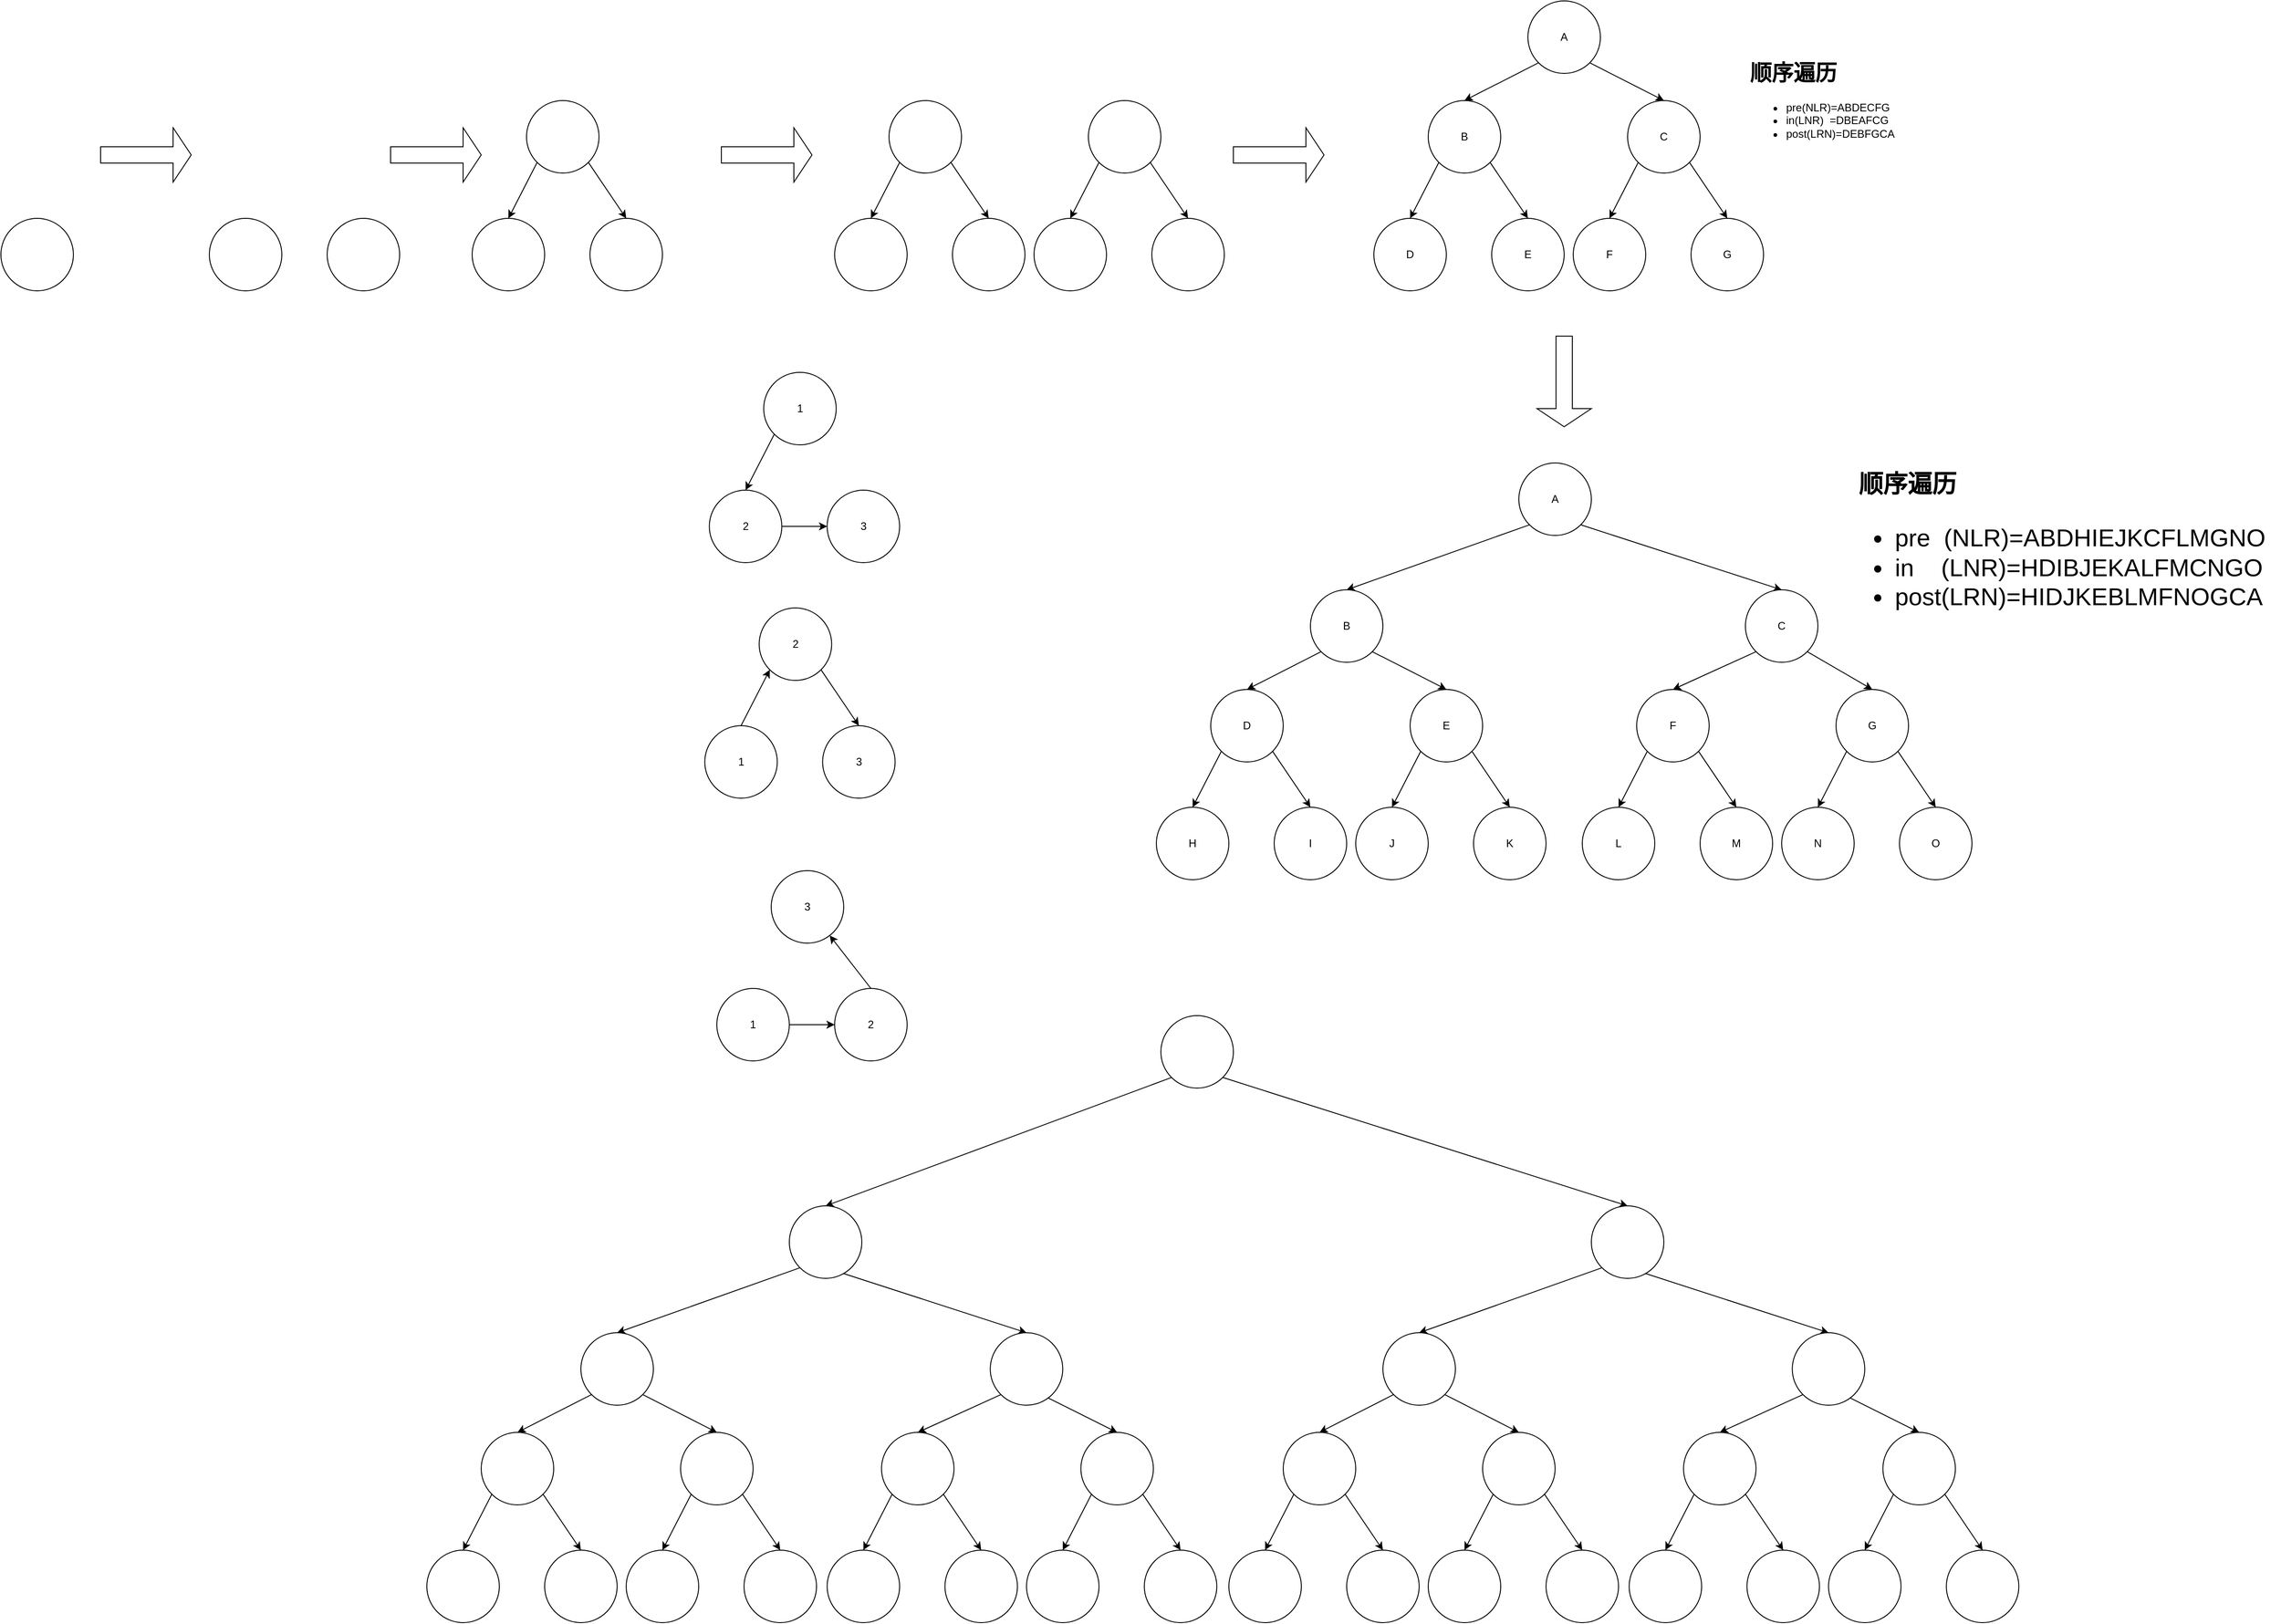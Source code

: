 <mxfile>
    <diagram id="u-33Mlr_SrML2mxrqLHq" name="Page-1">
        <mxGraphModel dx="3475" dy="856" grid="1" gridSize="10" guides="1" tooltips="1" connect="1" arrows="1" fold="1" page="1" pageScale="1" pageWidth="850" pageHeight="1100" math="0" shadow="0">
            <root>
                <mxCell id="0"/>
                <mxCell id="1" parent="0"/>
                <mxCell id="137" style="edgeStyle=none;html=1;exitX=0;exitY=1;exitDx=0;exitDy=0;entryX=0.5;entryY=0;entryDx=0;entryDy=0;endArrow=classic;endFill=1;" parent="1" source="139" target="140" edge="1">
                    <mxGeometry relative="1" as="geometry"/>
                </mxCell>
                <mxCell id="138" style="edgeStyle=none;html=1;exitX=1;exitY=1;exitDx=0;exitDy=0;entryX=0.5;entryY=0;entryDx=0;entryDy=0;endArrow=classic;endFill=1;" parent="1" source="139" target="141" edge="1">
                    <mxGeometry relative="1" as="geometry"/>
                </mxCell>
                <mxCell id="139" value="A" style="ellipse;whiteSpace=wrap;html=1;aspect=fixed;" parent="1" vertex="1">
                    <mxGeometry x="355" y="580" width="80" height="80" as="geometry"/>
                </mxCell>
                <mxCell id="147" style="edgeStyle=none;html=1;exitX=1;exitY=1;exitDx=0;exitDy=0;entryX=0.5;entryY=0;entryDx=0;entryDy=0;endArrow=classic;endFill=1;" parent="1" source="140" target="144" edge="1">
                    <mxGeometry relative="1" as="geometry"/>
                </mxCell>
                <mxCell id="153" style="edgeStyle=none;html=1;exitX=0;exitY=1;exitDx=0;exitDy=0;entryX=0.5;entryY=0;entryDx=0;entryDy=0;endArrow=classic;endFill=1;" parent="1" source="140" target="150" edge="1">
                    <mxGeometry relative="1" as="geometry"/>
                </mxCell>
                <mxCell id="140" value="B" style="ellipse;whiteSpace=wrap;html=1;aspect=fixed;" parent="1" vertex="1">
                    <mxGeometry x="125" y="720" width="80" height="80" as="geometry"/>
                </mxCell>
                <mxCell id="164" style="edgeStyle=none;html=1;exitX=0;exitY=1;exitDx=0;exitDy=0;entryX=0.5;entryY=0;entryDx=0;entryDy=0;endArrow=classic;endFill=1;" parent="1" source="141" target="161" edge="1">
                    <mxGeometry relative="1" as="geometry"/>
                </mxCell>
                <mxCell id="165" style="edgeStyle=none;html=1;exitX=1;exitY=1;exitDx=0;exitDy=0;entryX=0.5;entryY=0;entryDx=0;entryDy=0;endArrow=classic;endFill=1;" parent="1" source="141" target="156" edge="1">
                    <mxGeometry relative="1" as="geometry"/>
                </mxCell>
                <mxCell id="141" value="C" style="ellipse;whiteSpace=wrap;html=1;aspect=fixed;" parent="1" vertex="1">
                    <mxGeometry x="605" y="720" width="80" height="80" as="geometry"/>
                </mxCell>
                <mxCell id="142" style="edgeStyle=none;html=1;exitX=0;exitY=1;exitDx=0;exitDy=0;entryX=0.5;entryY=0;entryDx=0;entryDy=0;endArrow=classic;endFill=1;" parent="1" source="144" target="145" edge="1">
                    <mxGeometry relative="1" as="geometry"/>
                </mxCell>
                <mxCell id="143" style="edgeStyle=none;html=1;exitX=1;exitY=1;exitDx=0;exitDy=0;entryX=0.5;entryY=0;entryDx=0;entryDy=0;endArrow=classic;endFill=1;" parent="1" source="144" target="146" edge="1">
                    <mxGeometry relative="1" as="geometry"/>
                </mxCell>
                <mxCell id="144" value="E" style="ellipse;whiteSpace=wrap;html=1;aspect=fixed;" parent="1" vertex="1">
                    <mxGeometry x="235" y="830" width="80" height="80" as="geometry"/>
                </mxCell>
                <mxCell id="145" value="J" style="ellipse;whiteSpace=wrap;html=1;aspect=fixed;" parent="1" vertex="1">
                    <mxGeometry x="175" y="960" width="80" height="80" as="geometry"/>
                </mxCell>
                <mxCell id="146" value="K" style="ellipse;whiteSpace=wrap;html=1;aspect=fixed;" parent="1" vertex="1">
                    <mxGeometry x="305" y="960" width="80" height="80" as="geometry"/>
                </mxCell>
                <mxCell id="148" style="edgeStyle=none;html=1;exitX=0;exitY=1;exitDx=0;exitDy=0;entryX=0.5;entryY=0;entryDx=0;entryDy=0;endArrow=classic;endFill=1;" parent="1" source="150" target="151" edge="1">
                    <mxGeometry relative="1" as="geometry"/>
                </mxCell>
                <mxCell id="149" style="edgeStyle=none;html=1;exitX=1;exitY=1;exitDx=0;exitDy=0;entryX=0.5;entryY=0;entryDx=0;entryDy=0;endArrow=classic;endFill=1;" parent="1" source="150" target="152" edge="1">
                    <mxGeometry relative="1" as="geometry"/>
                </mxCell>
                <mxCell id="150" value="D" style="ellipse;whiteSpace=wrap;html=1;aspect=fixed;" parent="1" vertex="1">
                    <mxGeometry x="15" y="830" width="80" height="80" as="geometry"/>
                </mxCell>
                <mxCell id="151" value="H" style="ellipse;whiteSpace=wrap;html=1;aspect=fixed;" parent="1" vertex="1">
                    <mxGeometry x="-45" y="960" width="80" height="80" as="geometry"/>
                </mxCell>
                <mxCell id="152" value="I" style="ellipse;whiteSpace=wrap;html=1;aspect=fixed;" parent="1" vertex="1">
                    <mxGeometry x="85" y="960" width="80" height="80" as="geometry"/>
                </mxCell>
                <mxCell id="154" style="edgeStyle=none;html=1;exitX=0;exitY=1;exitDx=0;exitDy=0;entryX=0.5;entryY=0;entryDx=0;entryDy=0;endArrow=classic;endFill=1;" parent="1" source="156" target="157" edge="1">
                    <mxGeometry relative="1" as="geometry"/>
                </mxCell>
                <mxCell id="155" style="edgeStyle=none;html=1;exitX=1;exitY=1;exitDx=0;exitDy=0;entryX=0.5;entryY=0;entryDx=0;entryDy=0;endArrow=classic;endFill=1;" parent="1" source="156" target="158" edge="1">
                    <mxGeometry relative="1" as="geometry"/>
                </mxCell>
                <mxCell id="156" value="G" style="ellipse;whiteSpace=wrap;html=1;aspect=fixed;" parent="1" vertex="1">
                    <mxGeometry x="705" y="830" width="80" height="80" as="geometry"/>
                </mxCell>
                <mxCell id="157" value="N" style="ellipse;whiteSpace=wrap;html=1;aspect=fixed;" parent="1" vertex="1">
                    <mxGeometry x="645" y="960" width="80" height="80" as="geometry"/>
                </mxCell>
                <mxCell id="158" value="O" style="ellipse;whiteSpace=wrap;html=1;aspect=fixed;" parent="1" vertex="1">
                    <mxGeometry x="775" y="960" width="80" height="80" as="geometry"/>
                </mxCell>
                <mxCell id="159" style="edgeStyle=none;html=1;exitX=0;exitY=1;exitDx=0;exitDy=0;entryX=0.5;entryY=0;entryDx=0;entryDy=0;endArrow=classic;endFill=1;" parent="1" source="161" target="162" edge="1">
                    <mxGeometry relative="1" as="geometry"/>
                </mxCell>
                <mxCell id="160" style="edgeStyle=none;html=1;exitX=1;exitY=1;exitDx=0;exitDy=0;entryX=0.5;entryY=0;entryDx=0;entryDy=0;endArrow=classic;endFill=1;" parent="1" source="161" target="163" edge="1">
                    <mxGeometry relative="1" as="geometry"/>
                </mxCell>
                <mxCell id="161" value="F" style="ellipse;whiteSpace=wrap;html=1;aspect=fixed;" parent="1" vertex="1">
                    <mxGeometry x="485" y="830" width="80" height="80" as="geometry"/>
                </mxCell>
                <mxCell id="162" value="L" style="ellipse;whiteSpace=wrap;html=1;aspect=fixed;" parent="1" vertex="1">
                    <mxGeometry x="425" y="960" width="80" height="80" as="geometry"/>
                </mxCell>
                <mxCell id="163" value="M" style="ellipse;whiteSpace=wrap;html=1;aspect=fixed;" parent="1" vertex="1">
                    <mxGeometry x="555" y="960" width="80" height="80" as="geometry"/>
                </mxCell>
                <mxCell id="190" style="edgeStyle=none;html=1;exitX=0;exitY=1;exitDx=0;exitDy=0;entryX=0.5;entryY=0;entryDx=0;entryDy=0;endArrow=classic;endFill=1;" parent="1" source="192" target="193" edge="1">
                    <mxGeometry relative="1" as="geometry"/>
                </mxCell>
                <mxCell id="191" style="edgeStyle=none;html=1;exitX=1;exitY=1;exitDx=0;exitDy=0;entryX=0.5;entryY=0;entryDx=0;entryDy=0;endArrow=classic;endFill=1;" parent="1" source="192" target="194" edge="1">
                    <mxGeometry relative="1" as="geometry"/>
                </mxCell>
                <mxCell id="192" value="" style="ellipse;whiteSpace=wrap;html=1;aspect=fixed;" parent="1" vertex="1">
                    <mxGeometry x="-120" y="180" width="80" height="80" as="geometry"/>
                </mxCell>
                <mxCell id="193" value="" style="ellipse;whiteSpace=wrap;html=1;aspect=fixed;" parent="1" vertex="1">
                    <mxGeometry x="-180" y="310" width="80" height="80" as="geometry"/>
                </mxCell>
                <mxCell id="194" value="" style="ellipse;whiteSpace=wrap;html=1;aspect=fixed;" parent="1" vertex="1">
                    <mxGeometry x="-50" y="310" width="80" height="80" as="geometry"/>
                </mxCell>
                <mxCell id="195" style="edgeStyle=none;html=1;exitX=0;exitY=1;exitDx=0;exitDy=0;entryX=0.5;entryY=0;entryDx=0;entryDy=0;endArrow=classic;endFill=1;" parent="1" source="197" target="198" edge="1">
                    <mxGeometry relative="1" as="geometry"/>
                </mxCell>
                <mxCell id="196" style="edgeStyle=none;html=1;exitX=1;exitY=1;exitDx=0;exitDy=0;entryX=0.5;entryY=0;entryDx=0;entryDy=0;endArrow=classic;endFill=1;" parent="1" source="197" target="199" edge="1">
                    <mxGeometry relative="1" as="geometry"/>
                </mxCell>
                <mxCell id="197" value="" style="ellipse;whiteSpace=wrap;html=1;aspect=fixed;" parent="1" vertex="1">
                    <mxGeometry x="-340" y="180" width="80" height="80" as="geometry"/>
                </mxCell>
                <mxCell id="198" value="" style="ellipse;whiteSpace=wrap;html=1;aspect=fixed;" parent="1" vertex="1">
                    <mxGeometry x="-400" y="310" width="80" height="80" as="geometry"/>
                </mxCell>
                <mxCell id="199" value="" style="ellipse;whiteSpace=wrap;html=1;aspect=fixed;" parent="1" vertex="1">
                    <mxGeometry x="-270" y="310" width="80" height="80" as="geometry"/>
                </mxCell>
                <mxCell id="210" style="edgeStyle=none;html=1;exitX=0;exitY=1;exitDx=0;exitDy=0;entryX=0.5;entryY=0;entryDx=0;entryDy=0;endArrow=classic;endFill=1;" parent="1" source="212" target="213" edge="1">
                    <mxGeometry relative="1" as="geometry"/>
                </mxCell>
                <mxCell id="211" style="edgeStyle=none;html=1;exitX=1;exitY=1;exitDx=0;exitDy=0;entryX=0.5;entryY=0;entryDx=0;entryDy=0;endArrow=classic;endFill=1;" parent="1" source="212" target="214" edge="1">
                    <mxGeometry relative="1" as="geometry"/>
                </mxCell>
                <mxCell id="212" value="C" style="ellipse;whiteSpace=wrap;html=1;aspect=fixed;" parent="1" vertex="1">
                    <mxGeometry x="475" y="180" width="80" height="80" as="geometry"/>
                </mxCell>
                <mxCell id="213" value="F" style="ellipse;whiteSpace=wrap;html=1;aspect=fixed;" parent="1" vertex="1">
                    <mxGeometry x="415" y="310" width="80" height="80" as="geometry"/>
                </mxCell>
                <mxCell id="214" value="G" style="ellipse;whiteSpace=wrap;html=1;aspect=fixed;" parent="1" vertex="1">
                    <mxGeometry x="545" y="310" width="80" height="80" as="geometry"/>
                </mxCell>
                <mxCell id="215" style="edgeStyle=none;html=1;exitX=0;exitY=1;exitDx=0;exitDy=0;entryX=0.5;entryY=0;entryDx=0;entryDy=0;endArrow=classic;endFill=1;" parent="1" source="217" target="218" edge="1">
                    <mxGeometry relative="1" as="geometry"/>
                </mxCell>
                <mxCell id="216" style="edgeStyle=none;html=1;exitX=1;exitY=1;exitDx=0;exitDy=0;entryX=0.5;entryY=0;entryDx=0;entryDy=0;endArrow=classic;endFill=1;" parent="1" source="217" target="219" edge="1">
                    <mxGeometry relative="1" as="geometry"/>
                </mxCell>
                <mxCell id="217" value="B" style="ellipse;whiteSpace=wrap;html=1;aspect=fixed;" parent="1" vertex="1">
                    <mxGeometry x="255" y="180" width="80" height="80" as="geometry"/>
                </mxCell>
                <mxCell id="218" value="D" style="ellipse;whiteSpace=wrap;html=1;aspect=fixed;" parent="1" vertex="1">
                    <mxGeometry x="195" y="310" width="80" height="80" as="geometry"/>
                </mxCell>
                <mxCell id="219" value="E" style="ellipse;whiteSpace=wrap;html=1;aspect=fixed;" parent="1" vertex="1">
                    <mxGeometry x="325" y="310" width="80" height="80" as="geometry"/>
                </mxCell>
                <mxCell id="220" style="edgeStyle=none;html=1;exitX=0;exitY=1;exitDx=0;exitDy=0;entryX=0.5;entryY=0;entryDx=0;entryDy=0;endArrow=classic;endFill=1;" parent="1" source="222" target="217" edge="1">
                    <mxGeometry relative="1" as="geometry"/>
                </mxCell>
                <mxCell id="221" style="edgeStyle=none;html=1;exitX=1;exitY=1;exitDx=0;exitDy=0;entryX=0.5;entryY=0;entryDx=0;entryDy=0;endArrow=classic;endFill=1;" parent="1" source="222" target="212" edge="1">
                    <mxGeometry relative="1" as="geometry"/>
                </mxCell>
                <mxCell id="222" value="A" style="ellipse;whiteSpace=wrap;html=1;aspect=fixed;" parent="1" vertex="1">
                    <mxGeometry x="365" y="70" width="80" height="80" as="geometry"/>
                </mxCell>
                <mxCell id="224" value="" style="shape=singleArrow;whiteSpace=wrap;html=1;" parent="1" vertex="1">
                    <mxGeometry x="40" y="210" width="100" height="60" as="geometry"/>
                </mxCell>
                <mxCell id="225" style="edgeStyle=none;html=1;exitX=0;exitY=1;exitDx=0;exitDy=0;entryX=0.5;entryY=0;entryDx=0;entryDy=0;endArrow=classic;endFill=1;" parent="1" source="227" target="228" edge="1">
                    <mxGeometry relative="1" as="geometry"/>
                </mxCell>
                <mxCell id="226" style="edgeStyle=none;html=1;exitX=1;exitY=1;exitDx=0;exitDy=0;entryX=0.5;entryY=0;entryDx=0;entryDy=0;endArrow=classic;endFill=1;" parent="1" source="227" target="229" edge="1">
                    <mxGeometry relative="1" as="geometry"/>
                </mxCell>
                <mxCell id="227" value="" style="ellipse;whiteSpace=wrap;html=1;aspect=fixed;" parent="1" vertex="1">
                    <mxGeometry x="-740" y="180" width="80" height="80" as="geometry"/>
                </mxCell>
                <mxCell id="228" value="" style="ellipse;whiteSpace=wrap;html=1;aspect=fixed;" parent="1" vertex="1">
                    <mxGeometry x="-800" y="310" width="80" height="80" as="geometry"/>
                </mxCell>
                <mxCell id="229" value="" style="ellipse;whiteSpace=wrap;html=1;aspect=fixed;" parent="1" vertex="1">
                    <mxGeometry x="-670" y="310" width="80" height="80" as="geometry"/>
                </mxCell>
                <mxCell id="230" value="" style="shape=singleArrow;whiteSpace=wrap;html=1;" parent="1" vertex="1">
                    <mxGeometry x="-525" y="210" width="100" height="60" as="geometry"/>
                </mxCell>
                <mxCell id="231" value="" style="ellipse;whiteSpace=wrap;html=1;aspect=fixed;" parent="1" vertex="1">
                    <mxGeometry x="-1090" y="310" width="80" height="80" as="geometry"/>
                </mxCell>
                <mxCell id="232" value="" style="ellipse;whiteSpace=wrap;html=1;aspect=fixed;" parent="1" vertex="1">
                    <mxGeometry x="-960" y="310" width="80" height="80" as="geometry"/>
                </mxCell>
                <mxCell id="233" value="" style="shape=singleArrow;whiteSpace=wrap;html=1;" parent="1" vertex="1">
                    <mxGeometry x="-890" y="210" width="100" height="60" as="geometry"/>
                </mxCell>
                <mxCell id="234" value="" style="shape=singleArrow;direction=south;whiteSpace=wrap;html=1;" parent="1" vertex="1">
                    <mxGeometry x="375" y="440" width="60" height="100" as="geometry"/>
                </mxCell>
                <mxCell id="266" style="edgeStyle=none;html=1;exitX=0;exitY=1;exitDx=0;exitDy=0;entryX=0.5;entryY=0;entryDx=0;entryDy=0;endArrow=classic;endFill=1;" parent="1" source="268" target="271" edge="1">
                    <mxGeometry relative="1" as="geometry"/>
                </mxCell>
                <mxCell id="267" style="edgeStyle=none;html=1;exitX=1;exitY=1;exitDx=0;exitDy=0;entryX=0.5;entryY=0;entryDx=0;entryDy=0;endArrow=classic;endFill=1;" parent="1" target="274" edge="1">
                    <mxGeometry relative="1" as="geometry">
                        <mxPoint x="475.004" y="1468.284" as="sourcePoint"/>
                    </mxGeometry>
                </mxCell>
                <mxCell id="268" value="" style="ellipse;whiteSpace=wrap;html=1;aspect=fixed;" parent="1" vertex="1">
                    <mxGeometry x="435" y="1400" width="80" height="80" as="geometry"/>
                </mxCell>
                <mxCell id="269" style="edgeStyle=none;html=1;exitX=1;exitY=1;exitDx=0;exitDy=0;entryX=0.5;entryY=0;entryDx=0;entryDy=0;endArrow=classic;endFill=1;" parent="1" source="271" target="277" edge="1">
                    <mxGeometry relative="1" as="geometry"/>
                </mxCell>
                <mxCell id="270" style="edgeStyle=none;html=1;exitX=0;exitY=1;exitDx=0;exitDy=0;entryX=0.5;entryY=0;entryDx=0;entryDy=0;endArrow=classic;endFill=1;" parent="1" source="271" target="282" edge="1">
                    <mxGeometry relative="1" as="geometry"/>
                </mxCell>
                <mxCell id="271" value="" style="ellipse;whiteSpace=wrap;html=1;aspect=fixed;" parent="1" vertex="1">
                    <mxGeometry x="205" y="1540" width="80" height="80" as="geometry"/>
                </mxCell>
                <mxCell id="272" style="edgeStyle=none;html=1;exitX=0;exitY=1;exitDx=0;exitDy=0;entryX=0.5;entryY=0;entryDx=0;entryDy=0;endArrow=classic;endFill=1;" parent="1" source="274" target="292" edge="1">
                    <mxGeometry relative="1" as="geometry"/>
                </mxCell>
                <mxCell id="273" style="edgeStyle=none;html=1;exitX=0;exitY=0.5;exitDx=0;exitDy=0;entryX=0.5;entryY=0;entryDx=0;entryDy=0;endArrow=classic;endFill=1;" parent="1" source="274" target="287" edge="1">
                    <mxGeometry relative="1" as="geometry"/>
                </mxCell>
                <mxCell id="274" value="" style="ellipse;whiteSpace=wrap;html=1;aspect=fixed;" parent="1" vertex="1">
                    <mxGeometry x="656.72" y="1540" width="80" height="80" as="geometry"/>
                </mxCell>
                <mxCell id="275" style="edgeStyle=none;html=1;exitX=0;exitY=1;exitDx=0;exitDy=0;entryX=0.5;entryY=0;entryDx=0;entryDy=0;endArrow=classic;endFill=1;" parent="1" source="277" target="278" edge="1">
                    <mxGeometry relative="1" as="geometry"/>
                </mxCell>
                <mxCell id="276" style="edgeStyle=none;html=1;exitX=1;exitY=1;exitDx=0;exitDy=0;entryX=0.5;entryY=0;entryDx=0;entryDy=0;endArrow=classic;endFill=1;" parent="1" source="277" target="279" edge="1">
                    <mxGeometry relative="1" as="geometry"/>
                </mxCell>
                <mxCell id="277" value="" style="ellipse;whiteSpace=wrap;html=1;aspect=fixed;" parent="1" vertex="1">
                    <mxGeometry x="315" y="1650" width="80" height="80" as="geometry"/>
                </mxCell>
                <mxCell id="278" value="" style="ellipse;whiteSpace=wrap;html=1;aspect=fixed;" parent="1" vertex="1">
                    <mxGeometry x="255" y="1780" width="80" height="80" as="geometry"/>
                </mxCell>
                <mxCell id="279" value="" style="ellipse;whiteSpace=wrap;html=1;aspect=fixed;" parent="1" vertex="1">
                    <mxGeometry x="385" y="1780" width="80" height="80" as="geometry"/>
                </mxCell>
                <mxCell id="280" style="edgeStyle=none;html=1;exitX=0;exitY=1;exitDx=0;exitDy=0;entryX=0.5;entryY=0;entryDx=0;entryDy=0;endArrow=classic;endFill=1;" parent="1" source="282" target="283" edge="1">
                    <mxGeometry relative="1" as="geometry"/>
                </mxCell>
                <mxCell id="281" style="edgeStyle=none;html=1;exitX=1;exitY=1;exitDx=0;exitDy=0;entryX=0.5;entryY=0;entryDx=0;entryDy=0;endArrow=classic;endFill=1;" parent="1" source="282" target="284" edge="1">
                    <mxGeometry relative="1" as="geometry"/>
                </mxCell>
                <mxCell id="282" value="" style="ellipse;whiteSpace=wrap;html=1;aspect=fixed;" parent="1" vertex="1">
                    <mxGeometry x="95" y="1650" width="80" height="80" as="geometry"/>
                </mxCell>
                <mxCell id="283" value="" style="ellipse;whiteSpace=wrap;html=1;aspect=fixed;" parent="1" vertex="1">
                    <mxGeometry x="35" y="1780" width="80" height="80" as="geometry"/>
                </mxCell>
                <mxCell id="284" value="" style="ellipse;whiteSpace=wrap;html=1;aspect=fixed;" parent="1" vertex="1">
                    <mxGeometry x="165" y="1780" width="80" height="80" as="geometry"/>
                </mxCell>
                <mxCell id="285" style="edgeStyle=none;html=1;exitX=0;exitY=1;exitDx=0;exitDy=0;entryX=0.5;entryY=0;entryDx=0;entryDy=0;endArrow=classic;endFill=1;" parent="1" source="287" target="288" edge="1">
                    <mxGeometry relative="1" as="geometry"/>
                </mxCell>
                <mxCell id="286" style="edgeStyle=none;html=1;exitX=1;exitY=1;exitDx=0;exitDy=0;entryX=0.5;entryY=0;entryDx=0;entryDy=0;endArrow=classic;endFill=1;" parent="1" source="287" target="289" edge="1">
                    <mxGeometry relative="1" as="geometry"/>
                </mxCell>
                <mxCell id="287" value="" style="ellipse;whiteSpace=wrap;html=1;aspect=fixed;" parent="1" vertex="1">
                    <mxGeometry x="756.72" y="1650" width="80" height="80" as="geometry"/>
                </mxCell>
                <mxCell id="288" value="" style="ellipse;whiteSpace=wrap;html=1;aspect=fixed;" parent="1" vertex="1">
                    <mxGeometry x="696.72" y="1780" width="80" height="80" as="geometry"/>
                </mxCell>
                <mxCell id="289" value="" style="ellipse;whiteSpace=wrap;html=1;aspect=fixed;" parent="1" vertex="1">
                    <mxGeometry x="826.72" y="1780" width="80" height="80" as="geometry"/>
                </mxCell>
                <mxCell id="290" style="edgeStyle=none;html=1;exitX=0;exitY=1;exitDx=0;exitDy=0;entryX=0.5;entryY=0;entryDx=0;entryDy=0;endArrow=classic;endFill=1;" parent="1" source="292" target="293" edge="1">
                    <mxGeometry relative="1" as="geometry"/>
                </mxCell>
                <mxCell id="291" style="edgeStyle=none;html=1;exitX=1;exitY=1;exitDx=0;exitDy=0;entryX=0.5;entryY=0;entryDx=0;entryDy=0;endArrow=classic;endFill=1;" parent="1" source="292" target="294" edge="1">
                    <mxGeometry relative="1" as="geometry"/>
                </mxCell>
                <mxCell id="292" value="" style="ellipse;whiteSpace=wrap;html=1;aspect=fixed;" parent="1" vertex="1">
                    <mxGeometry x="536.72" y="1650" width="80" height="80" as="geometry"/>
                </mxCell>
                <mxCell id="293" value="" style="ellipse;whiteSpace=wrap;html=1;aspect=fixed;" parent="1" vertex="1">
                    <mxGeometry x="476.72" y="1780" width="80" height="80" as="geometry"/>
                </mxCell>
                <mxCell id="294" value="" style="ellipse;whiteSpace=wrap;html=1;aspect=fixed;" parent="1" vertex="1">
                    <mxGeometry x="606.72" y="1780" width="80" height="80" as="geometry"/>
                </mxCell>
                <mxCell id="297" style="edgeStyle=none;html=1;exitX=0;exitY=1;exitDx=0;exitDy=0;entryX=0.5;entryY=0;entryDx=0;entryDy=0;endArrow=classic;endFill=1;" parent="1" source="295" target="335" edge="1">
                    <mxGeometry relative="1" as="geometry">
                        <mxPoint x="-450" y="1400" as="targetPoint"/>
                    </mxGeometry>
                </mxCell>
                <mxCell id="298" style="edgeStyle=none;html=1;exitX=1;exitY=1;exitDx=0;exitDy=0;entryX=0.5;entryY=0;entryDx=0;entryDy=0;endArrow=classic;endFill=1;" parent="1" source="295" target="268" edge="1">
                    <mxGeometry relative="1" as="geometry"/>
                </mxCell>
                <mxCell id="295" value="" style="ellipse;whiteSpace=wrap;html=1;aspect=fixed;" parent="1" vertex="1">
                    <mxGeometry x="-40" y="1190" width="80" height="80" as="geometry"/>
                </mxCell>
                <mxCell id="299" value="" style="ellipse;whiteSpace=wrap;html=1;aspect=fixed;" parent="1" vertex="1">
                    <mxGeometry x="-1320" y="310" width="80" height="80" as="geometry"/>
                </mxCell>
                <mxCell id="300" value="" style="shape=singleArrow;whiteSpace=wrap;html=1;" parent="1" vertex="1">
                    <mxGeometry x="-1210" y="210" width="100" height="60" as="geometry"/>
                </mxCell>
                <mxCell id="301" value="&lt;h1&gt;顺序遍历&lt;/h1&gt;&lt;div&gt;&lt;ul&gt;&lt;li&gt;pre(NLR)=ABDECFG&lt;/li&gt;&lt;li&gt;in(LNR)&amp;nbsp; =DBEAFCG&lt;/li&gt;&lt;li&gt;post(LRN)=DEBFGCA&lt;/li&gt;&lt;/ul&gt;&lt;/div&gt;" style="text;html=1;strokeColor=none;fillColor=none;spacing=5;spacingTop=-20;whiteSpace=wrap;overflow=hidden;rounded=0;" vertex="1" parent="1">
                    <mxGeometry x="605" y="130" width="190" height="120" as="geometry"/>
                </mxCell>
                <mxCell id="303" value="&lt;h1 style=&quot;font-size: 27px&quot;&gt;&lt;font style=&quot;font-size: 27px&quot;&gt;顺序遍历&lt;/font&gt;&lt;/h1&gt;&lt;div style=&quot;font-size: 27px&quot;&gt;&lt;ul&gt;&lt;li&gt;&lt;font style=&quot;font-size: 27px&quot;&gt;pre&amp;nbsp;&amp;nbsp;(NLR)=ABDHIEJKCFLMGNO&lt;/font&gt;&lt;/li&gt;&lt;li&gt;&lt;font style=&quot;font-size: 27px&quot;&gt;in&amp;nbsp; &amp;nbsp;&amp;nbsp;(LNR)=HDIBJEKALFMCNGO&lt;/font&gt;&lt;/li&gt;&lt;li&gt;&lt;font style=&quot;font-size: 27px&quot;&gt;post(LRN)=HIDJKEBLMFNOGCA&lt;/font&gt;&lt;/li&gt;&lt;/ul&gt;&lt;/div&gt;" style="text;html=1;strokeColor=none;fillColor=none;spacing=5;spacingTop=-20;whiteSpace=wrap;overflow=hidden;rounded=0;" vertex="1" parent="1">
                    <mxGeometry x="725" y="580" width="470" height="280" as="geometry"/>
                </mxCell>
                <mxCell id="333" style="edgeStyle=none;html=1;exitX=0;exitY=1;exitDx=0;exitDy=0;entryX=0.5;entryY=0;entryDx=0;entryDy=0;endArrow=classic;endFill=1;" edge="1" parent="1" source="335" target="338">
                    <mxGeometry relative="1" as="geometry"/>
                </mxCell>
                <mxCell id="334" style="edgeStyle=none;html=1;exitX=1;exitY=1;exitDx=0;exitDy=0;entryX=0.5;entryY=0;entryDx=0;entryDy=0;endArrow=classic;endFill=1;" edge="1" parent="1" target="341">
                    <mxGeometry relative="1" as="geometry">
                        <mxPoint x="-409.996" y="1468.284" as="sourcePoint"/>
                    </mxGeometry>
                </mxCell>
                <mxCell id="335" value="" style="ellipse;whiteSpace=wrap;html=1;aspect=fixed;" vertex="1" parent="1">
                    <mxGeometry x="-450" y="1400" width="80" height="80" as="geometry"/>
                </mxCell>
                <mxCell id="336" style="edgeStyle=none;html=1;exitX=1;exitY=1;exitDx=0;exitDy=0;entryX=0.5;entryY=0;entryDx=0;entryDy=0;endArrow=classic;endFill=1;" edge="1" parent="1" source="338" target="344">
                    <mxGeometry relative="1" as="geometry"/>
                </mxCell>
                <mxCell id="337" style="edgeStyle=none;html=1;exitX=0;exitY=1;exitDx=0;exitDy=0;entryX=0.5;entryY=0;entryDx=0;entryDy=0;endArrow=classic;endFill=1;" edge="1" parent="1" source="338" target="349">
                    <mxGeometry relative="1" as="geometry"/>
                </mxCell>
                <mxCell id="338" value="" style="ellipse;whiteSpace=wrap;html=1;aspect=fixed;" vertex="1" parent="1">
                    <mxGeometry x="-680" y="1540" width="80" height="80" as="geometry"/>
                </mxCell>
                <mxCell id="339" style="edgeStyle=none;html=1;exitX=0;exitY=1;exitDx=0;exitDy=0;entryX=0.5;entryY=0;entryDx=0;entryDy=0;endArrow=classic;endFill=1;" edge="1" parent="1" source="341" target="359">
                    <mxGeometry relative="1" as="geometry"/>
                </mxCell>
                <mxCell id="340" style="edgeStyle=none;html=1;exitX=0;exitY=0.5;exitDx=0;exitDy=0;entryX=0.5;entryY=0;entryDx=0;entryDy=0;endArrow=classic;endFill=1;" edge="1" parent="1" source="341" target="354">
                    <mxGeometry relative="1" as="geometry"/>
                </mxCell>
                <mxCell id="341" value="" style="ellipse;whiteSpace=wrap;html=1;aspect=fixed;" vertex="1" parent="1">
                    <mxGeometry x="-228.28" y="1540" width="80" height="80" as="geometry"/>
                </mxCell>
                <mxCell id="342" style="edgeStyle=none;html=1;exitX=0;exitY=1;exitDx=0;exitDy=0;entryX=0.5;entryY=0;entryDx=0;entryDy=0;endArrow=classic;endFill=1;" edge="1" parent="1" source="344" target="345">
                    <mxGeometry relative="1" as="geometry"/>
                </mxCell>
                <mxCell id="343" style="edgeStyle=none;html=1;exitX=1;exitY=1;exitDx=0;exitDy=0;entryX=0.5;entryY=0;entryDx=0;entryDy=0;endArrow=classic;endFill=1;" edge="1" parent="1" source="344" target="346">
                    <mxGeometry relative="1" as="geometry"/>
                </mxCell>
                <mxCell id="344" value="" style="ellipse;whiteSpace=wrap;html=1;aspect=fixed;" vertex="1" parent="1">
                    <mxGeometry x="-570" y="1650" width="80" height="80" as="geometry"/>
                </mxCell>
                <mxCell id="345" value="" style="ellipse;whiteSpace=wrap;html=1;aspect=fixed;" vertex="1" parent="1">
                    <mxGeometry x="-630" y="1780" width="80" height="80" as="geometry"/>
                </mxCell>
                <mxCell id="346" value="" style="ellipse;whiteSpace=wrap;html=1;aspect=fixed;" vertex="1" parent="1">
                    <mxGeometry x="-500" y="1780" width="80" height="80" as="geometry"/>
                </mxCell>
                <mxCell id="347" style="edgeStyle=none;html=1;exitX=0;exitY=1;exitDx=0;exitDy=0;entryX=0.5;entryY=0;entryDx=0;entryDy=0;endArrow=classic;endFill=1;" edge="1" parent="1" source="349" target="350">
                    <mxGeometry relative="1" as="geometry"/>
                </mxCell>
                <mxCell id="348" style="edgeStyle=none;html=1;exitX=1;exitY=1;exitDx=0;exitDy=0;entryX=0.5;entryY=0;entryDx=0;entryDy=0;endArrow=classic;endFill=1;" edge="1" parent="1" source="349" target="351">
                    <mxGeometry relative="1" as="geometry"/>
                </mxCell>
                <mxCell id="349" value="" style="ellipse;whiteSpace=wrap;html=1;aspect=fixed;" vertex="1" parent="1">
                    <mxGeometry x="-790" y="1650" width="80" height="80" as="geometry"/>
                </mxCell>
                <mxCell id="350" value="" style="ellipse;whiteSpace=wrap;html=1;aspect=fixed;" vertex="1" parent="1">
                    <mxGeometry x="-850" y="1780" width="80" height="80" as="geometry"/>
                </mxCell>
                <mxCell id="351" value="" style="ellipse;whiteSpace=wrap;html=1;aspect=fixed;" vertex="1" parent="1">
                    <mxGeometry x="-720" y="1780" width="80" height="80" as="geometry"/>
                </mxCell>
                <mxCell id="352" style="edgeStyle=none;html=1;exitX=0;exitY=1;exitDx=0;exitDy=0;entryX=0.5;entryY=0;entryDx=0;entryDy=0;endArrow=classic;endFill=1;" edge="1" parent="1" source="354" target="355">
                    <mxGeometry relative="1" as="geometry"/>
                </mxCell>
                <mxCell id="353" style="edgeStyle=none;html=1;exitX=1;exitY=1;exitDx=0;exitDy=0;entryX=0.5;entryY=0;entryDx=0;entryDy=0;endArrow=classic;endFill=1;" edge="1" parent="1" source="354" target="356">
                    <mxGeometry relative="1" as="geometry"/>
                </mxCell>
                <mxCell id="354" value="" style="ellipse;whiteSpace=wrap;html=1;aspect=fixed;" vertex="1" parent="1">
                    <mxGeometry x="-128.28" y="1650" width="80" height="80" as="geometry"/>
                </mxCell>
                <mxCell id="355" value="" style="ellipse;whiteSpace=wrap;html=1;aspect=fixed;" vertex="1" parent="1">
                    <mxGeometry x="-188.28" y="1780" width="80" height="80" as="geometry"/>
                </mxCell>
                <mxCell id="356" value="" style="ellipse;whiteSpace=wrap;html=1;aspect=fixed;" vertex="1" parent="1">
                    <mxGeometry x="-58.28" y="1780" width="80" height="80" as="geometry"/>
                </mxCell>
                <mxCell id="357" style="edgeStyle=none;html=1;exitX=0;exitY=1;exitDx=0;exitDy=0;entryX=0.5;entryY=0;entryDx=0;entryDy=0;endArrow=classic;endFill=1;" edge="1" parent="1" source="359" target="360">
                    <mxGeometry relative="1" as="geometry"/>
                </mxCell>
                <mxCell id="358" style="edgeStyle=none;html=1;exitX=1;exitY=1;exitDx=0;exitDy=0;entryX=0.5;entryY=0;entryDx=0;entryDy=0;endArrow=classic;endFill=1;" edge="1" parent="1" source="359" target="361">
                    <mxGeometry relative="1" as="geometry"/>
                </mxCell>
                <mxCell id="359" value="" style="ellipse;whiteSpace=wrap;html=1;aspect=fixed;" vertex="1" parent="1">
                    <mxGeometry x="-348.28" y="1650" width="80" height="80" as="geometry"/>
                </mxCell>
                <mxCell id="360" value="" style="ellipse;whiteSpace=wrap;html=1;aspect=fixed;" vertex="1" parent="1">
                    <mxGeometry x="-408.28" y="1780" width="80" height="80" as="geometry"/>
                </mxCell>
                <mxCell id="361" value="" style="ellipse;whiteSpace=wrap;html=1;aspect=fixed;" vertex="1" parent="1">
                    <mxGeometry x="-278.28" y="1780" width="80" height="80" as="geometry"/>
                </mxCell>
                <mxCell id="364" value="3" style="ellipse;whiteSpace=wrap;html=1;aspect=fixed;" vertex="1" parent="1">
                    <mxGeometry x="-470" y="1030" width="80" height="80" as="geometry"/>
                </mxCell>
                <mxCell id="377" style="edgeStyle=none;html=1;exitX=1;exitY=0.5;exitDx=0;exitDy=0;entryX=0;entryY=0.5;entryDx=0;entryDy=0;fontSize=27;" edge="1" parent="1" source="365" target="366">
                    <mxGeometry relative="1" as="geometry"/>
                </mxCell>
                <mxCell id="365" value="1" style="ellipse;whiteSpace=wrap;html=1;aspect=fixed;" vertex="1" parent="1">
                    <mxGeometry x="-530" y="1160" width="80" height="80" as="geometry"/>
                </mxCell>
                <mxCell id="379" style="edgeStyle=none;html=1;exitX=0.5;exitY=0;exitDx=0;exitDy=0;fontSize=27;" edge="1" parent="1" source="366" target="364">
                    <mxGeometry relative="1" as="geometry"/>
                </mxCell>
                <mxCell id="366" value="2" style="ellipse;whiteSpace=wrap;html=1;aspect=fixed;" vertex="1" parent="1">
                    <mxGeometry x="-400" y="1160" width="80" height="80" as="geometry"/>
                </mxCell>
                <mxCell id="367" style="edgeStyle=none;html=1;entryX=0;entryY=1;entryDx=0;entryDy=0;endArrow=classic;endFill=1;exitX=0.5;exitY=0;exitDx=0;exitDy=0;" edge="1" parent="1" source="370" target="369">
                    <mxGeometry relative="1" as="geometry"/>
                </mxCell>
                <mxCell id="368" style="edgeStyle=none;html=1;exitX=1;exitY=1;exitDx=0;exitDy=0;entryX=0.5;entryY=0;entryDx=0;entryDy=0;endArrow=classic;endFill=1;" edge="1" parent="1" source="369" target="371">
                    <mxGeometry relative="1" as="geometry"/>
                </mxCell>
                <mxCell id="369" value="2" style="ellipse;whiteSpace=wrap;html=1;aspect=fixed;" vertex="1" parent="1">
                    <mxGeometry x="-483.28" y="740" width="80" height="80" as="geometry"/>
                </mxCell>
                <mxCell id="370" value="1" style="ellipse;whiteSpace=wrap;html=1;aspect=fixed;" vertex="1" parent="1">
                    <mxGeometry x="-543.28" y="870" width="80" height="80" as="geometry"/>
                </mxCell>
                <mxCell id="371" value="3" style="ellipse;whiteSpace=wrap;html=1;aspect=fixed;" vertex="1" parent="1">
                    <mxGeometry x="-413.28" y="870" width="80" height="80" as="geometry"/>
                </mxCell>
                <mxCell id="372" style="edgeStyle=none;html=1;exitX=0;exitY=1;exitDx=0;exitDy=0;entryX=0.5;entryY=0;entryDx=0;entryDy=0;endArrow=classic;endFill=1;" edge="1" parent="1" source="374" target="375">
                    <mxGeometry relative="1" as="geometry"/>
                </mxCell>
                <mxCell id="373" style="edgeStyle=none;html=1;exitX=1;exitY=0.5;exitDx=0;exitDy=0;entryX=0;entryY=0.5;entryDx=0;entryDy=0;endArrow=classic;endFill=1;" edge="1" parent="1" source="375" target="376">
                    <mxGeometry relative="1" as="geometry"/>
                </mxCell>
                <mxCell id="374" value="1" style="ellipse;whiteSpace=wrap;html=1;aspect=fixed;" vertex="1" parent="1">
                    <mxGeometry x="-478.28" y="480" width="80" height="80" as="geometry"/>
                </mxCell>
                <mxCell id="375" value="2" style="ellipse;whiteSpace=wrap;html=1;aspect=fixed;" vertex="1" parent="1">
                    <mxGeometry x="-538.28" y="610" width="80" height="80" as="geometry"/>
                </mxCell>
                <mxCell id="376" value="3" style="ellipse;whiteSpace=wrap;html=1;aspect=fixed;" vertex="1" parent="1">
                    <mxGeometry x="-408.28" y="610" width="80" height="80" as="geometry"/>
                </mxCell>
            </root>
        </mxGraphModel>
    </diagram>
</mxfile>